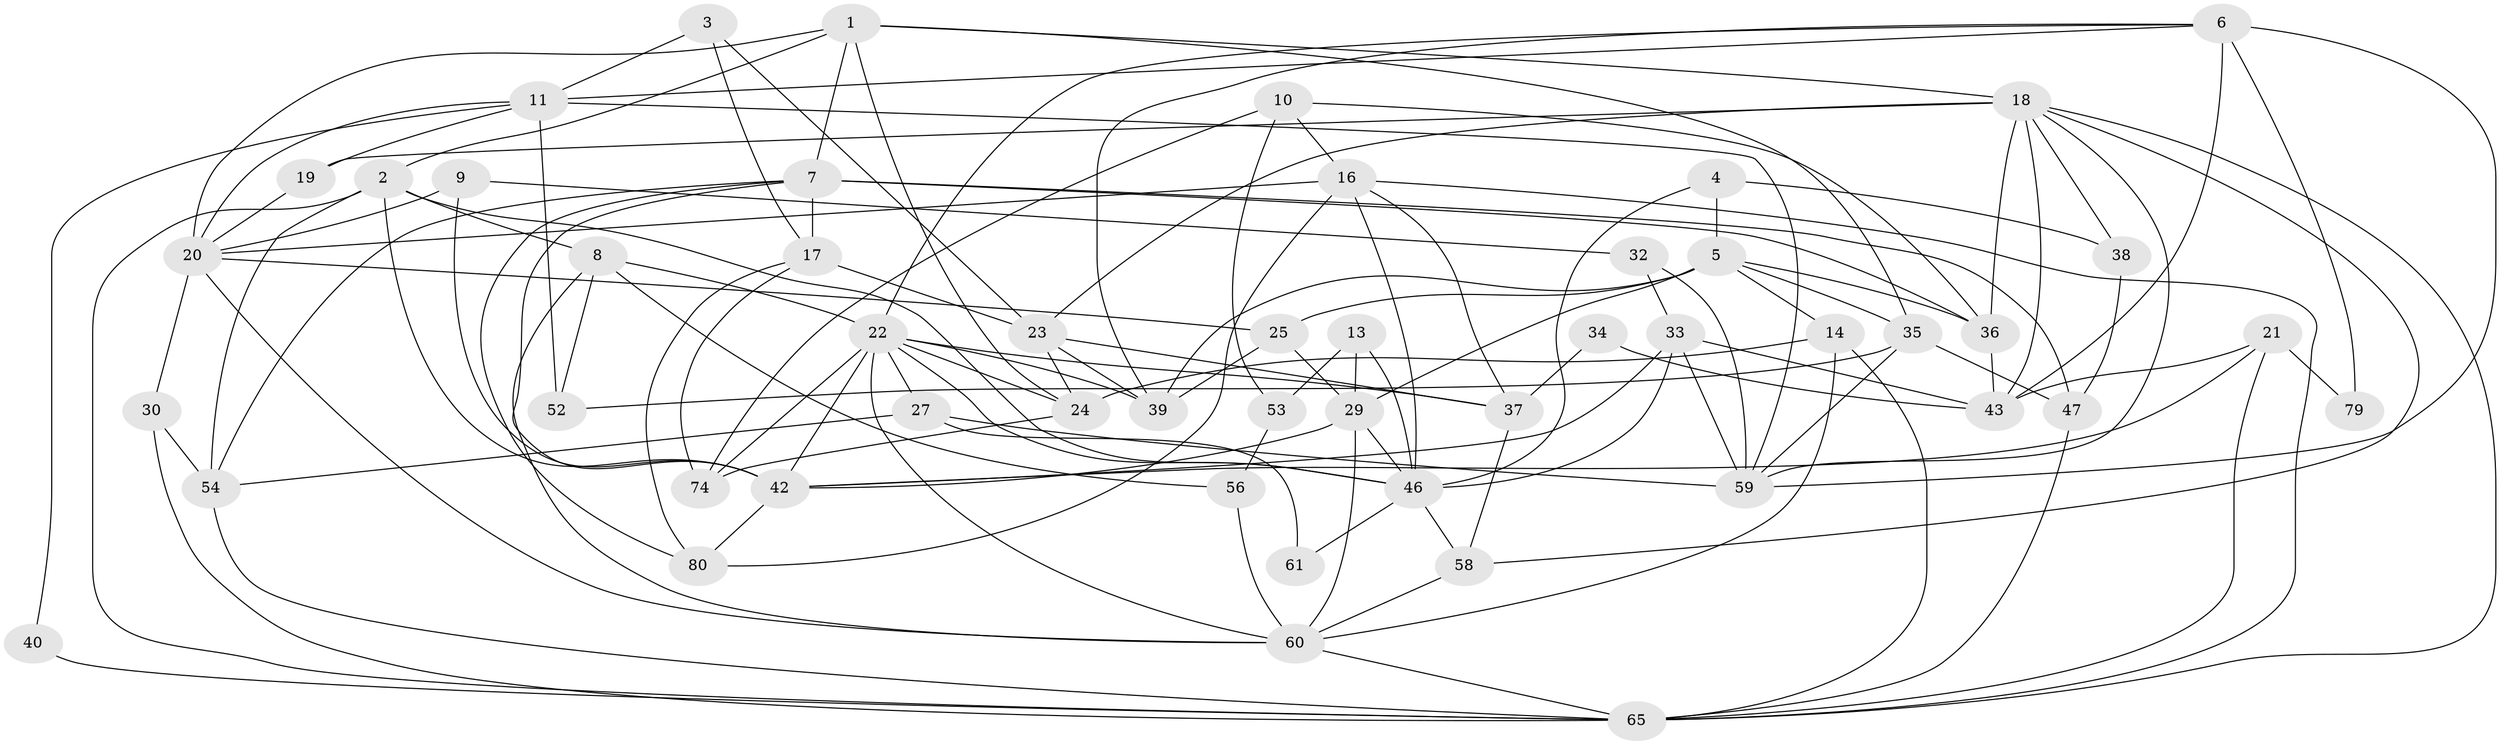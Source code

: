 // original degree distribution, {3: 0.32098765432098764, 6: 0.12345679012345678, 5: 0.2222222222222222, 4: 0.18518518518518517, 2: 0.12345679012345678, 8: 0.024691358024691357}
// Generated by graph-tools (version 1.1) at 2025/42/03/06/25 10:42:00]
// undirected, 51 vertices, 127 edges
graph export_dot {
graph [start="1"]
  node [color=gray90,style=filled];
  1 [super="+51"];
  2;
  3;
  4;
  5 [super="+12"];
  6 [super="+63"];
  7 [super="+55"];
  8 [super="+15"];
  9;
  10 [super="+28"];
  11 [super="+75"];
  13;
  14 [super="+45"];
  16 [super="+41"];
  17 [super="+50"];
  18 [super="+26"];
  19;
  20 [super="+31"];
  21 [super="+48"];
  22 [super="+67"];
  23 [super="+44"];
  24 [super="+66"];
  25 [super="+69"];
  27 [super="+71"];
  29 [super="+62"];
  30;
  32;
  33 [super="+73"];
  34;
  35 [super="+68"];
  36;
  37;
  38;
  39;
  40;
  42 [super="+72"];
  43 [super="+64"];
  46 [super="+49"];
  47 [super="+76"];
  52;
  53;
  54 [super="+57"];
  56;
  58 [super="+81"];
  59 [super="+70"];
  60 [super="+78"];
  61;
  65 [super="+77"];
  74;
  79;
  80;
  1 -- 7;
  1 -- 18;
  1 -- 2;
  1 -- 35;
  1 -- 20;
  1 -- 24;
  2 -- 42;
  2 -- 46;
  2 -- 54;
  2 -- 65;
  2 -- 8;
  3 -- 23;
  3 -- 17;
  3 -- 11;
  4 -- 5;
  4 -- 38;
  4 -- 46;
  5 -- 14 [weight=2];
  5 -- 36;
  5 -- 29;
  5 -- 35;
  5 -- 39;
  5 -- 25;
  6 -- 59;
  6 -- 39;
  6 -- 22;
  6 -- 43 [weight=2];
  6 -- 79;
  6 -- 11;
  7 -- 17;
  7 -- 36;
  7 -- 42;
  7 -- 47;
  7 -- 80;
  7 -- 54;
  8 -- 52;
  8 -- 22;
  8 -- 56;
  8 -- 60;
  9 -- 32;
  9 -- 42;
  9 -- 20;
  10 -- 16;
  10 -- 53;
  10 -- 36;
  10 -- 74;
  11 -- 19;
  11 -- 59;
  11 -- 52;
  11 -- 40;
  11 -- 20;
  13 -- 46;
  13 -- 53;
  13 -- 29;
  14 -- 65;
  14 -- 24;
  14 -- 60;
  16 -- 65;
  16 -- 37;
  16 -- 46;
  16 -- 80;
  16 -- 20;
  17 -- 74;
  17 -- 80;
  17 -- 23;
  18 -- 19;
  18 -- 36;
  18 -- 58;
  18 -- 23;
  18 -- 65;
  18 -- 38;
  18 -- 59;
  18 -- 43;
  19 -- 20;
  20 -- 25;
  20 -- 30;
  20 -- 60;
  21 -- 65;
  21 -- 42;
  21 -- 43;
  21 -- 79;
  22 -- 39;
  22 -- 27 [weight=2];
  22 -- 37;
  22 -- 74;
  22 -- 24;
  22 -- 42;
  22 -- 46;
  22 -- 60;
  23 -- 39;
  23 -- 24;
  23 -- 37;
  24 -- 74;
  25 -- 39;
  25 -- 29;
  27 -- 61;
  27 -- 59;
  27 -- 54;
  29 -- 42 [weight=2];
  29 -- 46;
  29 -- 60;
  30 -- 65;
  30 -- 54;
  32 -- 59;
  32 -- 33;
  33 -- 46;
  33 -- 42;
  33 -- 43;
  33 -- 59;
  34 -- 37;
  34 -- 43;
  35 -- 52;
  35 -- 59;
  35 -- 47;
  36 -- 43;
  37 -- 58;
  38 -- 47;
  40 -- 65;
  42 -- 80;
  46 -- 58;
  46 -- 61;
  47 -- 65;
  53 -- 56;
  54 -- 65;
  56 -- 60;
  58 -- 60;
  60 -- 65;
}
